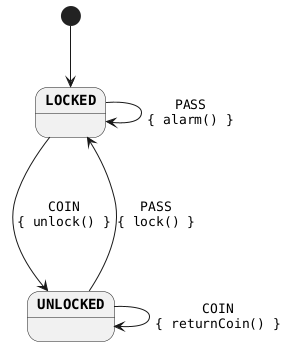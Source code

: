 @startuml

skinparam monochrome true
skinparam StateFontName Helvetica
skinparam defaultFontName Monospaced
skinparam defaultFontStyle Bold
skinparam state {
    FontColor Black
    FontStyle Bold
}

[*] --> LOCKED
LOCKED ---> UNLOCKED : COIN\n{ unlock() }
UNLOCKED ---> LOCKED : PASS\n{ lock() }
LOCKED ---> LOCKED : PASS\n{ alarm() }
UNLOCKED ---> UNLOCKED : COIN\n{ returnCoin() }

@enduml
